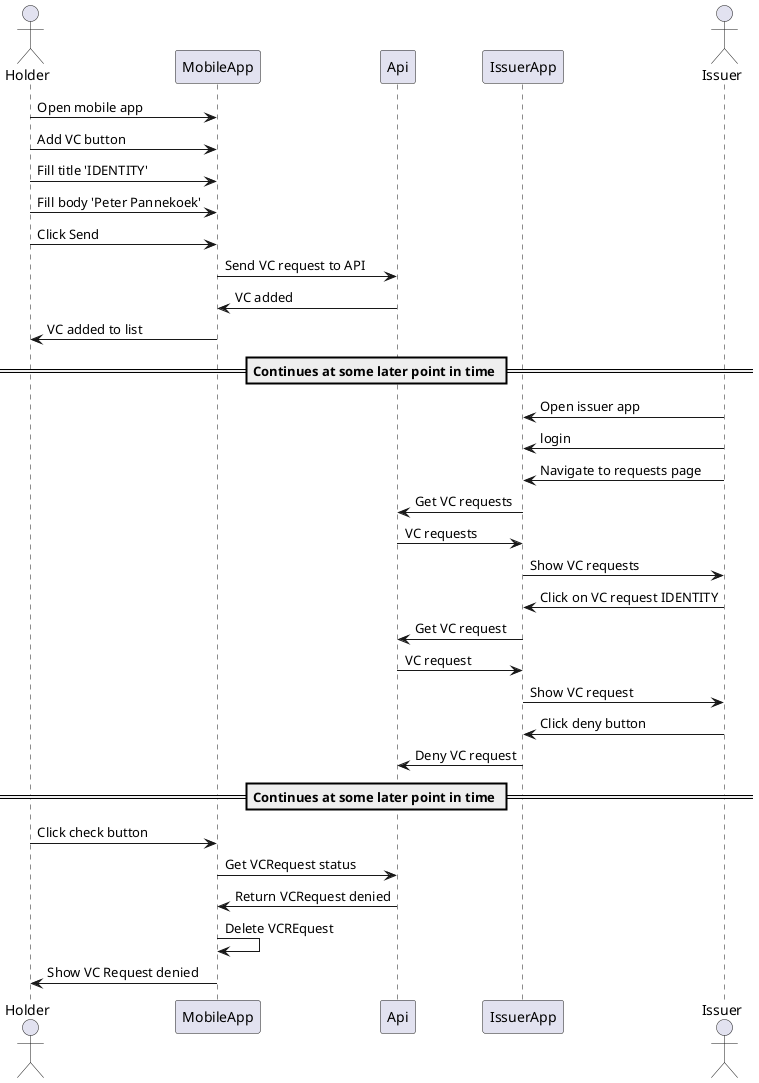 @startuml identity denied

!startsub participants
actor Holder
participant MobileApp
participant Api
participant IssuerApp
actor Issuer
!endsub

Holder -> MobileApp : Open mobile app
Holder -> MobileApp : Add VC button
Holder -> MobileApp : Fill title 'IDENTITY'
Holder -> MobileApp : Fill body 'Peter Pannekoek'
Holder -> MobileApp : Click Send
MobileApp -> Api : Send VC request to API
Api -> MobileApp : VC added
MobileApp -> Holder : VC added to list
== Continues at some later point in time ==
Issuer -> IssuerApp : Open issuer app
Issuer -> IssuerApp : login
Issuer -> IssuerApp : Navigate to requests page
IssuerApp -> Api : Get VC requests
Api -> IssuerApp : VC requests
IssuerApp -> Issuer : Show VC requests
Issuer -> IssuerApp : Click on VC request IDENTITY
IssuerApp -> Api : Get VC request
Api -> IssuerApp : VC request
IssuerApp -> Issuer : Show VC request

Issuer -> IssuerApp : Click deny button
IssuerApp -> Api : Deny VC request

== Continues at some later point in time ==
Holder -> MobileApp : Click check button
MobileApp -> Api : Get VCRequest status
Api -> MobileApp : Return VCRequest denied
MobileApp -> MobileApp : Delete VCREquest
MobileApp -> Holder : Show VC Request denied
@enduml
